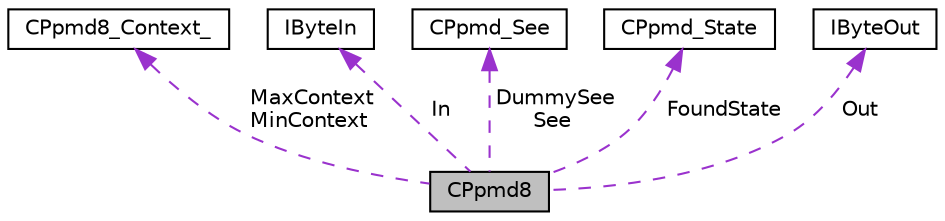 digraph "CPpmd8"
{
 // LATEX_PDF_SIZE
  edge [fontname="Helvetica",fontsize="10",labelfontname="Helvetica",labelfontsize="10"];
  node [fontname="Helvetica",fontsize="10",shape=record];
  Node1 [label="CPpmd8",height=0.2,width=0.4,color="black", fillcolor="grey75", style="filled", fontcolor="black",tooltip=" "];
  Node2 -> Node1 [dir="back",color="darkorchid3",fontsize="10",style="dashed",label=" MaxContext\nMinContext" ,fontname="Helvetica"];
  Node2 [label="CPpmd8_Context_",height=0.2,width=0.4,color="black", fillcolor="white", style="filled",URL="$struct_c_ppmd8___context__.html",tooltip=" "];
  Node3 -> Node1 [dir="back",color="darkorchid3",fontsize="10",style="dashed",label=" In" ,fontname="Helvetica"];
  Node3 [label="IByteIn",height=0.2,width=0.4,color="black", fillcolor="white", style="filled",URL="$struct_i_byte_in.html",tooltip=" "];
  Node4 -> Node1 [dir="back",color="darkorchid3",fontsize="10",style="dashed",label=" DummySee\nSee" ,fontname="Helvetica"];
  Node4 [label="CPpmd_See",height=0.2,width=0.4,color="black", fillcolor="white", style="filled",URL="$struct_c_ppmd___see.html",tooltip=" "];
  Node5 -> Node1 [dir="back",color="darkorchid3",fontsize="10",style="dashed",label=" FoundState" ,fontname="Helvetica"];
  Node5 [label="CPpmd_State",height=0.2,width=0.4,color="black", fillcolor="white", style="filled",URL="$struct_c_ppmd___state.html",tooltip=" "];
  Node6 -> Node1 [dir="back",color="darkorchid3",fontsize="10",style="dashed",label=" Out" ,fontname="Helvetica"];
  Node6 [label="IByteOut",height=0.2,width=0.4,color="black", fillcolor="white", style="filled",URL="$struct_i_byte_out.html",tooltip=" "];
}
